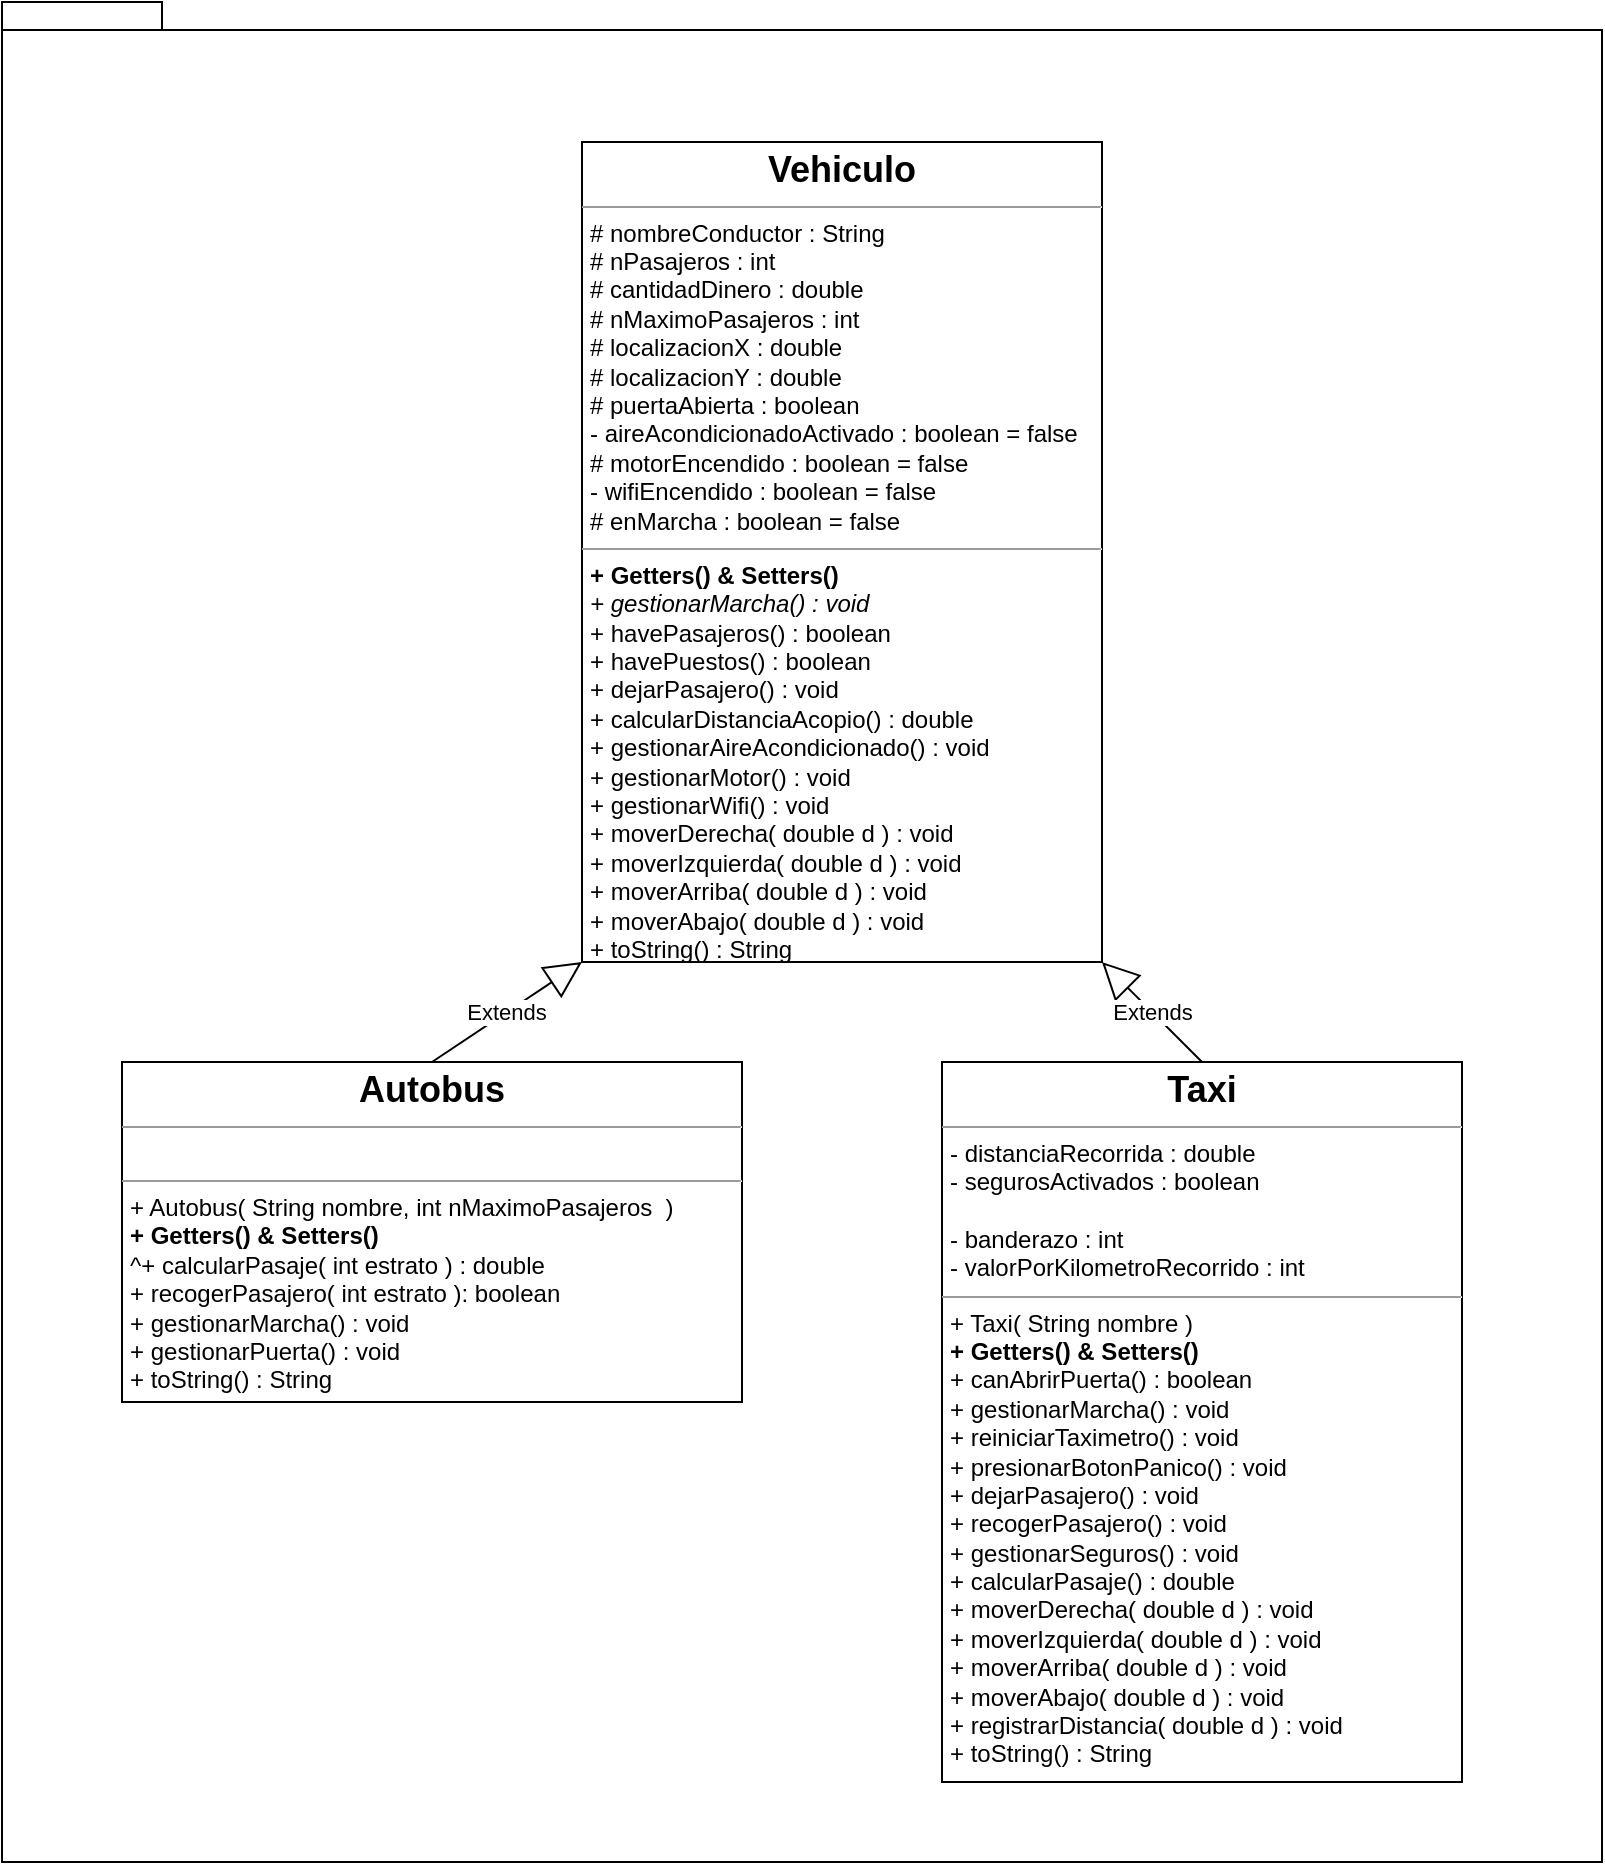 <mxfile>
    <diagram id="PP3DFZEp_nNopTbse7pS" name="Reto 2 - Variante 3 (Diag. Clases)">
        <mxGraphModel dx="1374" dy="486" grid="1" gridSize="10" guides="1" tooltips="1" connect="1" arrows="1" fold="1" page="1" pageScale="1" pageWidth="850" pageHeight="1100" math="0" shadow="0">
            <root>
                <mxCell id="0"/>
                <mxCell id="1" parent="0"/>
                <mxCell id="2" value="" style="shape=folder;fontStyle=1;spacingTop=10;tabWidth=40;tabHeight=14;tabPosition=left;html=1;" vertex="1" parent="1">
                    <mxGeometry x="20" y="40" width="800" height="930" as="geometry"/>
                </mxCell>
                <mxCell id="3" value="&lt;p style=&quot;margin: 0px ; margin-top: 4px ; text-align: center&quot;&gt;&lt;b&gt;&lt;font style=&quot;font-size: 18px&quot;&gt;Vehiculo&lt;/font&gt;&lt;/b&gt;&lt;/p&gt;&lt;hr size=&quot;1&quot;&gt;&lt;p style=&quot;margin: 0px ; margin-left: 4px&quot;&gt;# nombreConductor : String&lt;br&gt;# nPasajeros : int&lt;br&gt;&lt;/p&gt;&lt;p style=&quot;margin: 0px ; margin-left: 4px&quot;&gt;# cantidadDinero : double&lt;/p&gt;&lt;p style=&quot;margin: 0px ; margin-left: 4px&quot;&gt;# nMaximoPasajeros : int&lt;/p&gt;&lt;p style=&quot;margin: 0px ; margin-left: 4px&quot;&gt;# localizacionX : double&lt;/p&gt;&lt;p style=&quot;margin: 0px ; margin-left: 4px&quot;&gt;# localizacionY : double&lt;br&gt;&lt;/p&gt;&lt;p style=&quot;margin: 0px ; margin-left: 4px&quot;&gt;# puertaAbierta : boolean&lt;/p&gt;&lt;p style=&quot;margin: 0px ; margin-left: 4px&quot;&gt;- aireAcondicionadoActivado : boolean = false&lt;br&gt;&lt;/p&gt;&lt;p style=&quot;margin: 0px ; margin-left: 4px&quot;&gt;# motorEncendido : boolean = false&lt;/p&gt;&lt;p style=&quot;margin: 0px ; margin-left: 4px&quot;&gt;- wifiEncendido : boolean = false&amp;nbsp;&lt;/p&gt;&lt;p style=&quot;margin: 0px ; margin-left: 4px&quot;&gt;# enMarcha : boolean = false&lt;/p&gt;&lt;hr size=&quot;1&quot;&gt;&lt;p style=&quot;margin: 0px ; margin-left: 4px&quot;&gt;&lt;b&gt;+ Getters() &amp;amp; Setters()&lt;/b&gt;&lt;br&gt;&lt;i&gt;+ gestionarMarcha() : void&lt;/i&gt;&lt;/p&gt;&lt;p style=&quot;margin: 0px ; margin-left: 4px&quot;&gt;+ havePasajeros() : boolean&lt;br&gt;&lt;/p&gt;&lt;p style=&quot;margin: 0px ; margin-left: 4px&quot;&gt;+ havePuestos() : boolean&lt;/p&gt;&lt;p style=&quot;margin: 0px ; margin-left: 4px&quot;&gt;+ dejarPasajero() : void&lt;/p&gt;&lt;p style=&quot;margin: 0px ; margin-left: 4px&quot;&gt;+ calcularDistanciaAcopio() : double&lt;/p&gt;&lt;p style=&quot;margin: 0px ; margin-left: 4px&quot;&gt;+ gestionarAireAcondicionado() : void&lt;/p&gt;&lt;p style=&quot;margin: 0px ; margin-left: 4px&quot;&gt;+ gestionarMotor() : void&lt;/p&gt;&lt;p style=&quot;margin: 0px ; margin-left: 4px&quot;&gt;+ gestionarWifi() : void&lt;/p&gt;&lt;p style=&quot;margin: 0px ; margin-left: 4px&quot;&gt;+ moverDerecha( double d ) : void&lt;br&gt;&lt;/p&gt;&lt;p style=&quot;margin: 0px ; margin-left: 4px&quot;&gt;+ moverIzquierda( double d ) : void&lt;br&gt;&lt;/p&gt;&lt;p style=&quot;margin: 0px ; margin-left: 4px&quot;&gt;+ moverArriba( double d ) : void&lt;/p&gt;&lt;p style=&quot;margin: 0px ; margin-left: 4px&quot;&gt;+ moverAbajo( double d ) : void&lt;/p&gt;&lt;p style=&quot;margin: 0px ; margin-left: 4px&quot;&gt;+ toString() : String&lt;/p&gt;&lt;p style=&quot;margin: 0px ; margin-left: 4px&quot;&gt;&lt;br&gt;&lt;/p&gt;" style="verticalAlign=top;align=left;overflow=fill;fontSize=12;fontFamily=Helvetica;html=1;" vertex="1" parent="1">
                    <mxGeometry x="310" y="110" width="260" height="410" as="geometry"/>
                </mxCell>
                <mxCell id="4" value="&lt;p style=&quot;margin: 0px ; margin-top: 4px ; text-align: center&quot;&gt;&lt;b&gt;&lt;font style=&quot;font-size: 18px&quot;&gt;Autobus&lt;/font&gt;&lt;/b&gt;&lt;/p&gt;&lt;hr size=&quot;1&quot;&gt;&lt;p style=&quot;margin: 0px ; margin-left: 4px&quot;&gt;&lt;br&gt;&lt;/p&gt;&lt;hr size=&quot;1&quot;&gt;&lt;p style=&quot;margin: 0px ; margin-left: 4px&quot;&gt;+ Autobus( String nombre, int nMaximoPasajeros&amp;nbsp; )&lt;b&gt;&lt;br&gt;+ Getters() &amp;amp; Setters()&lt;/b&gt;&lt;br&gt;^+ calcularPasaje( int estrato ) : double&lt;/p&gt;&lt;p style=&quot;margin: 0px ; margin-left: 4px&quot;&gt;+ recogerPasajero( int estrato ): boolean&lt;br&gt;&lt;/p&gt;&lt;p style=&quot;margin: 0px ; margin-left: 4px&quot;&gt;+ gestionarMarcha() : void&lt;/p&gt;&lt;p style=&quot;margin: 0px ; margin-left: 4px&quot;&gt;+ gestionarPuerta() : void&lt;/p&gt;&lt;p style=&quot;margin: 0px ; margin-left: 4px&quot;&gt;+ toString() : String&lt;/p&gt;&lt;p style=&quot;margin: 0px ; margin-left: 4px&quot;&gt;&lt;br&gt;&lt;/p&gt;" style="verticalAlign=top;align=left;overflow=fill;fontSize=12;fontFamily=Helvetica;html=1;" vertex="1" parent="1">
                    <mxGeometry x="80" y="570" width="310" height="170" as="geometry"/>
                </mxCell>
                <mxCell id="5" value="&lt;p style=&quot;margin: 0px ; margin-top: 4px ; text-align: center&quot;&gt;&lt;b&gt;&lt;font style=&quot;font-size: 18px&quot;&gt;Taxi&lt;/font&gt;&lt;/b&gt;&lt;/p&gt;&lt;hr size=&quot;1&quot;&gt;&lt;p style=&quot;margin: 0px ; margin-left: 4px&quot;&gt;- distanciaRecorrida : double&lt;/p&gt;&lt;p style=&quot;margin: 0px ; margin-left: 4px&quot;&gt;- segurosActivados : boolean&amp;nbsp;&lt;br&gt;&lt;br&gt;- banderazo : int&lt;/p&gt;&lt;p style=&quot;margin: 0px ; margin-left: 4px&quot;&gt;- valorPorKilometroRecorrido : int&lt;/p&gt;&lt;hr size=&quot;1&quot;&gt;&lt;p style=&quot;margin: 0px ; margin-left: 4px&quot;&gt;+ Taxi( String nombre )&lt;b&gt;&lt;br&gt;+ Getters() &amp;amp; Setters()&lt;/b&gt;&lt;br&gt;&lt;/p&gt;&lt;p style=&quot;margin: 0px ; margin-left: 4px&quot;&gt;+ canAbrirPuerta() : boolean&lt;/p&gt;&lt;p style=&quot;margin: 0px ; margin-left: 4px&quot;&gt;+ gestionarMarcha() : void&lt;/p&gt;&lt;p style=&quot;margin: 0px ; margin-left: 4px&quot;&gt;+ reiniciarTaximetro() : void&lt;/p&gt;&lt;p style=&quot;margin: 0px ; margin-left: 4px&quot;&gt;+ presionarBotonPanico() : void&lt;br&gt;&lt;/p&gt;&lt;p style=&quot;margin: 0px ; margin-left: 4px&quot;&gt;+ dejarPasajero() : void&lt;/p&gt;&lt;p style=&quot;margin: 0px ; margin-left: 4px&quot;&gt;+ recogerPasajero() : void&lt;/p&gt;&lt;p style=&quot;margin: 0px ; margin-left: 4px&quot;&gt;+ gestionarSeguros() : void&lt;/p&gt;&lt;p style=&quot;margin: 0px ; margin-left: 4px&quot;&gt;+ calcularPasaje() : double&lt;br&gt;&lt;/p&gt;&lt;p style=&quot;margin: 0px 0px 0px 4px&quot;&gt;+ moverDerecha( double d ) : void&lt;br&gt;&lt;/p&gt;&lt;p style=&quot;margin: 0px 0px 0px 4px&quot;&gt;+ moverIzquierda( double d ) : void&lt;br&gt;&lt;/p&gt;&lt;p style=&quot;margin: 0px 0px 0px 4px&quot;&gt;+ moverArriba( double d ) : void&lt;/p&gt;&lt;p style=&quot;margin: 0px 0px 0px 4px&quot;&gt;+ moverAbajo( double d ) : void&lt;/p&gt;&lt;p style=&quot;margin: 0px 0px 0px 4px&quot;&gt;+ registrarDistancia( double d ) : void&lt;/p&gt;&lt;p style=&quot;margin: 0px ; margin-left: 4px&quot;&gt;+ toString() : String&lt;/p&gt;&lt;p style=&quot;margin: 0px ; margin-left: 4px&quot;&gt;&lt;br&gt;&lt;/p&gt;" style="verticalAlign=top;align=left;overflow=fill;fontSize=12;fontFamily=Helvetica;html=1;" vertex="1" parent="1">
                    <mxGeometry x="490" y="570" width="260" height="360" as="geometry"/>
                </mxCell>
                <mxCell id="7" value="Extends" style="endArrow=block;endSize=16;endFill=0;html=1;exitX=0.5;exitY=0;exitDx=0;exitDy=0;entryX=0;entryY=1;entryDx=0;entryDy=0;" edge="1" parent="1" source="4" target="3">
                    <mxGeometry width="160" relative="1" as="geometry">
                        <mxPoint x="440" y="510" as="sourcePoint"/>
                        <mxPoint x="600" y="510" as="targetPoint"/>
                    </mxGeometry>
                </mxCell>
                <mxCell id="8" value="Extends" style="endArrow=block;endSize=16;endFill=0;html=1;exitX=0.5;exitY=0;exitDx=0;exitDy=0;entryX=1;entryY=1;entryDx=0;entryDy=0;" edge="1" parent="1" source="5" target="3">
                    <mxGeometry width="160" relative="1" as="geometry">
                        <mxPoint x="440" y="510" as="sourcePoint"/>
                        <mxPoint x="600" y="510" as="targetPoint"/>
                    </mxGeometry>
                </mxCell>
            </root>
        </mxGraphModel>
    </diagram>
</mxfile>